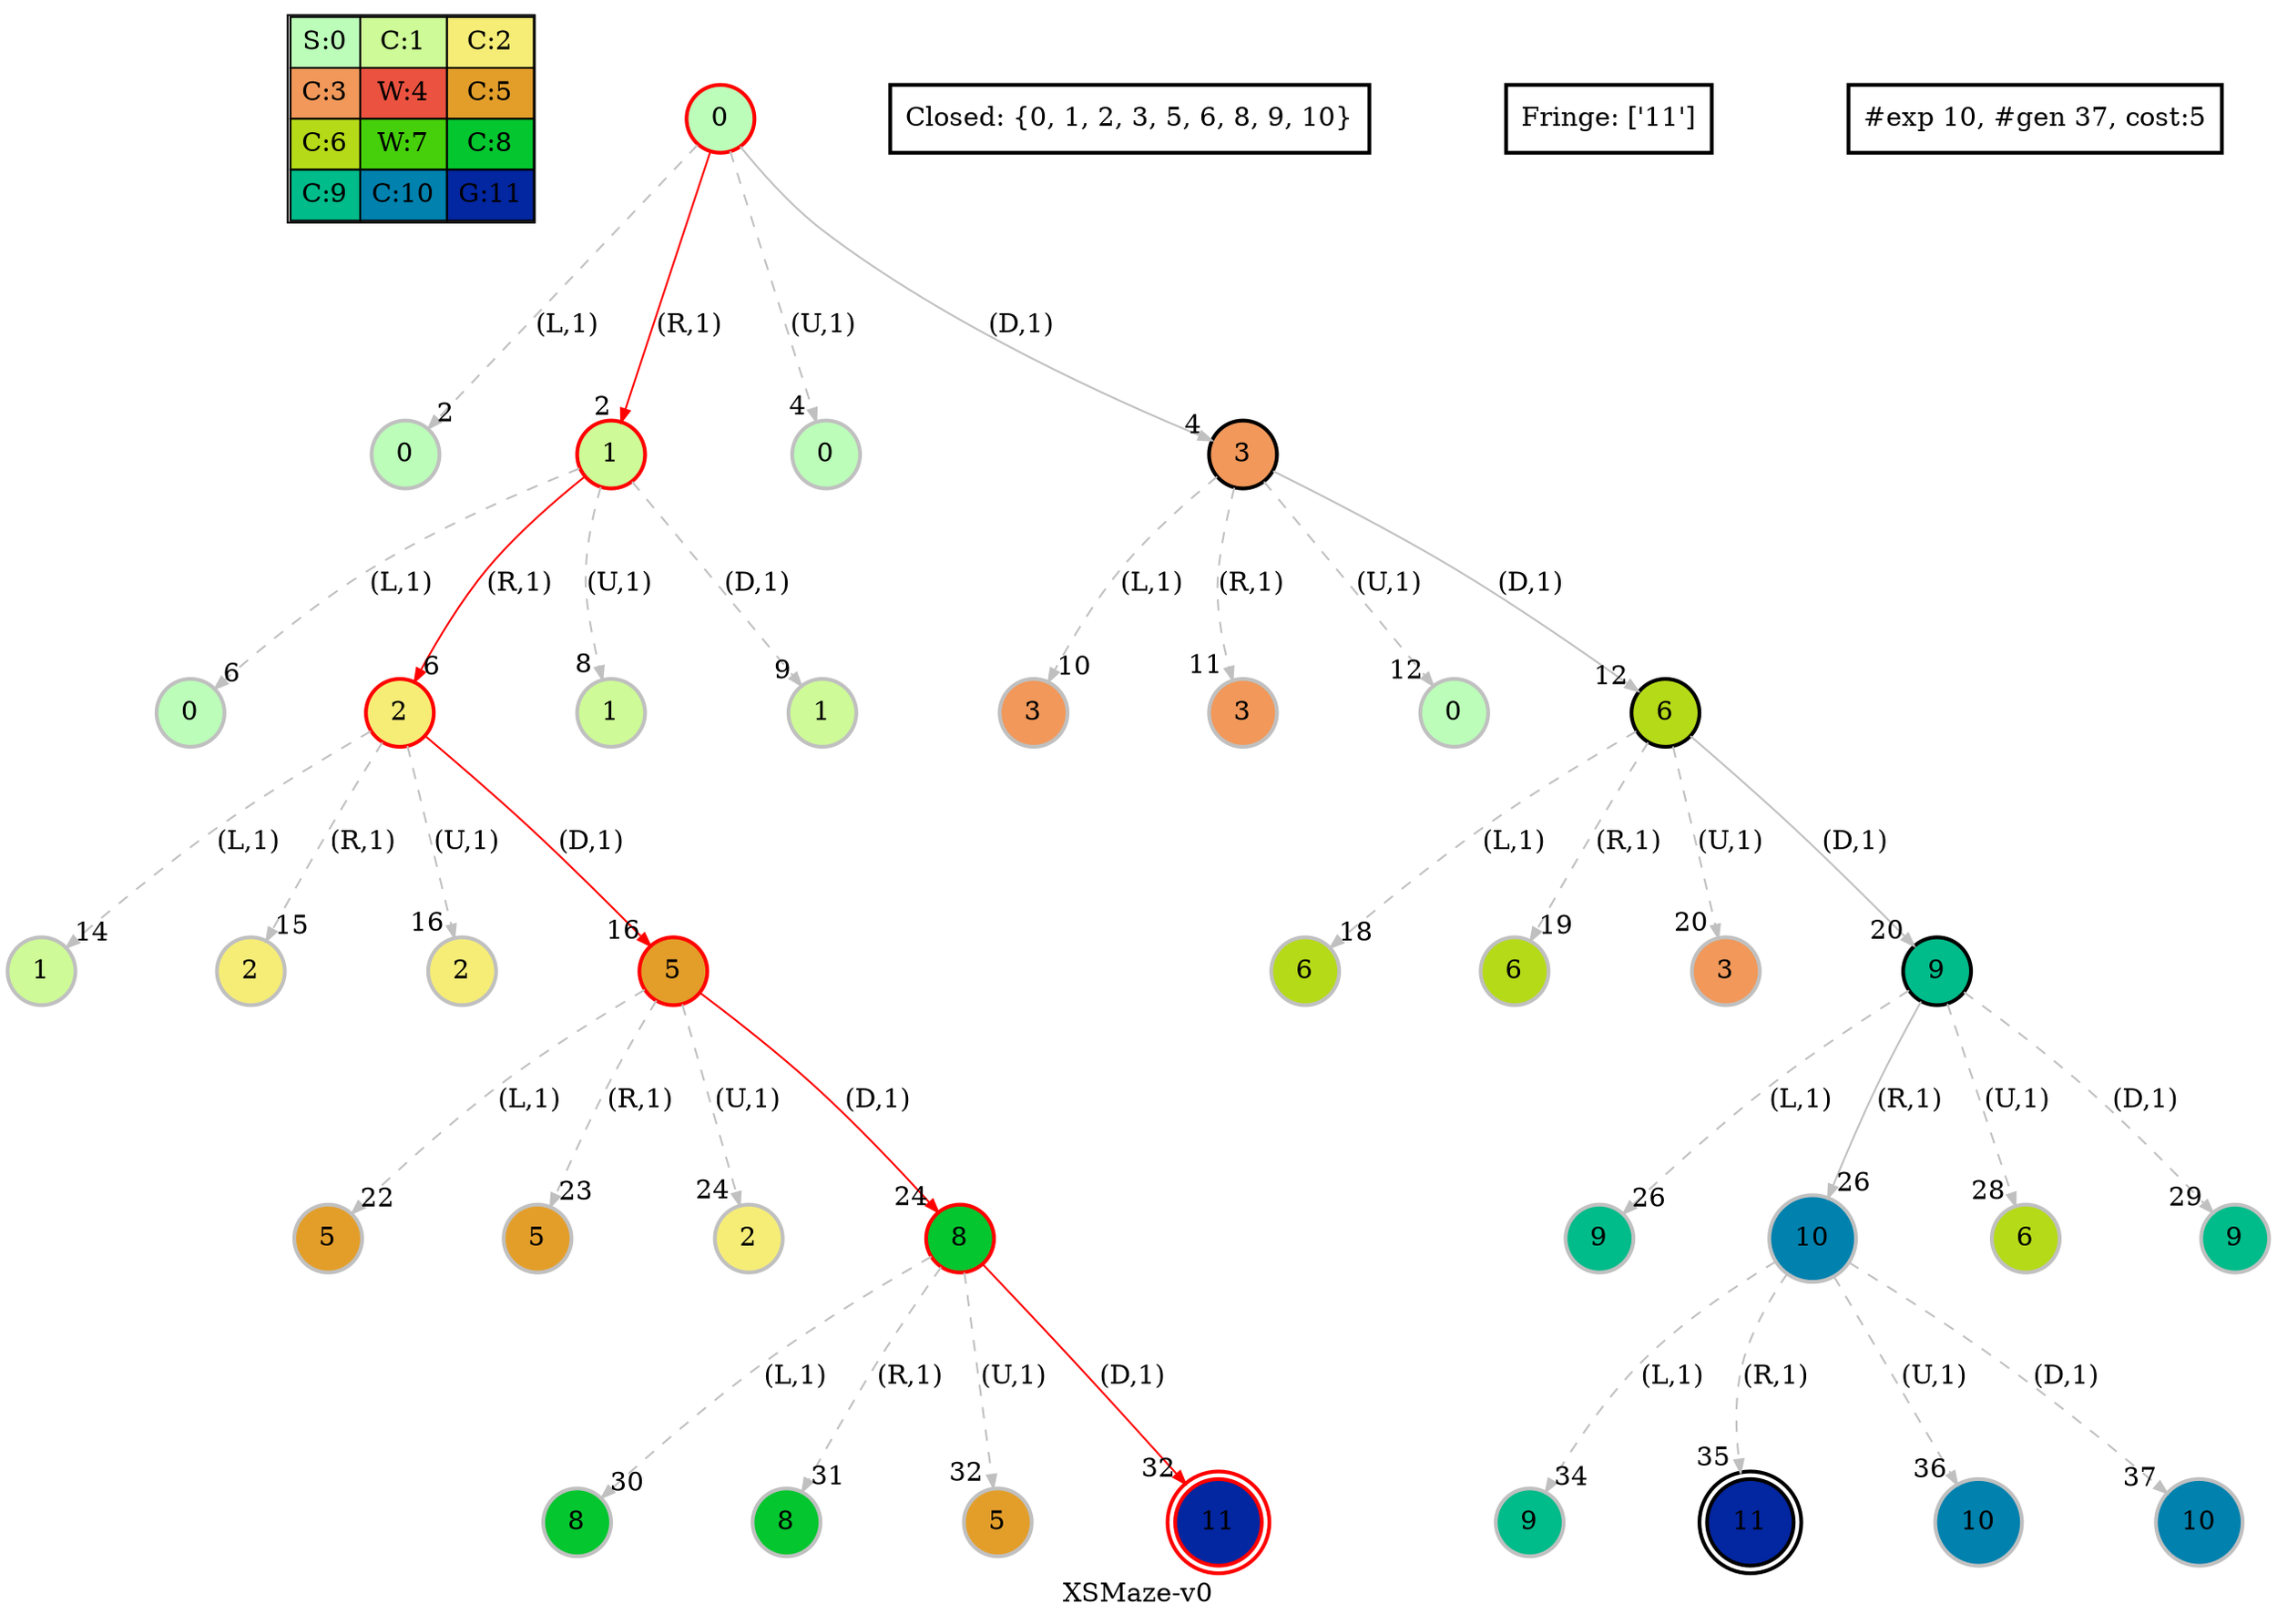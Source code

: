digraph XSMaze { label="XSMaze-v0" nodesep=1 ranksep="1.2" node [shape=circle penwidth=2] edge [arrowsize=0.7] 
subgraph MAP {label=Map;map [shape=plaintext label=<<table border="1" cellpadding="5" cellspacing="0" cellborder="1"><tr><td bgcolor="0.32745098 0.267733   0.99083125 1.        ">S:0</td><td bgcolor="0.24117647 0.39545121 0.97940977 1.        ">C:1</td><td bgcolor="0.15490196 0.51591783 0.96349314 1.        ">C:2</td></tr><tr><td bgcolor="0.06862745 0.62692381 0.94315443 1.        ">C:3</td><td bgcolor="0.01764706 0.72643357 0.91848699 1.        ">W:4</td><td bgcolor="0.10392157 0.81262237 0.88960401 1.        ">C:5</td></tr><tr><td bgcolor="0.19803922 0.88960401 0.8534438  1.        ">C:6</td><td bgcolor="0.28431373 0.94315443 0.81619691 1.        ">W:7</td><td bgcolor="0.37058824 0.97940977 0.77520398 1.        ">C:8</td></tr><tr><td bgcolor="0.45686275 0.99770518 0.73065313 1.        ">C:9</td><td bgcolor="0.54313725 0.99770518 0.68274886 1.        ">C:10</td><td bgcolor="0.62941176 0.97940977 0.63171101 1.        ">G:11</td></tr></table>>]} 
"0_0" [label="0" style=filled color=grey fillcolor="0.32745098 0.267733   0.99083125 1.        " ];
"0_0.0-0" [label="0" style=filled color=grey fillcolor="0.32745098 0.267733   0.99083125 1.        " ]; "0_0" -> "0_0.0-0" [label="(L,1)" headlabel=" 2 " style="dashed" color=grey ]; "0_c" [label="Closed: {0}" shape=box]; "0_fr" [label="Fringe: []" shape=box];
"0_0" [label="0" style=filled color=black color=red fillcolor="0.32745098 0.267733   0.99083125 1.        " ];"0_0.1-1" [label="1" style=filled color=grey color=red fillcolor="0.24117647 0.39545121 0.97940977 1.        " ]; "0_0" -> "0_0.1-1" [label="(R,1)" headlabel=" 2 " style="" color=grey color=red ]; "0_c" [label="Closed: {0}" shape=box]; "0_fr" [label="Fringe: []" shape=box];
"0_0.0-2" [label="0" style=filled color=grey fillcolor="0.32745098 0.267733   0.99083125 1.        " ]; "0_0" -> "0_0.0-2" [label="(U,1)" headlabel=" 4 " style="dashed" color=grey ]; "0_c" [label="Closed: {0}" shape=box]; "0_fr" [label="Fringe: ['1']" shape=box];
"0_0.3-3" [label="3" style=filled color=grey fillcolor="0.06862745 0.62692381 0.94315443 1.        " ]; "0_0" -> "0_0.3-3" [label="(D,1)" headlabel=" 4 " style="" color=grey ]; "0_c" [label="Closed: {0}" shape=box]; "0_fr" [label="Fringe: ['1']" shape=box];
"0_0.1.0-0" [label="0" style=filled color=grey fillcolor="0.32745098 0.267733   0.99083125 1.        " ]; "0_0.1-1" -> "0_0.1.0-0" [label="(L,1)" headlabel=" 6 " style="dashed" color=grey ]; "0_c" [label="Closed: {0, 1}" shape=box]; "0_fr" [label="Fringe: ['3']" shape=box];
"0_0.1-1" [label="1" style=filled color=black color=red fillcolor="0.24117647 0.39545121 0.97940977 1.        " ];"0_0.1.2-1" [label="2" style=filled color=grey color=red fillcolor="0.15490196 0.51591783 0.96349314 1.        " ]; "0_0.1-1" -> "0_0.1.2-1" [label="(R,1)" headlabel=" 6 " style="" color=grey color=red ]; "0_c" [label="Closed: {0, 1}" shape=box]; "0_fr" [label="Fringe: ['3']" shape=box];
"0_0.1.1-2" [label="1" style=filled color=grey fillcolor="0.24117647 0.39545121 0.97940977 1.        " ]; "0_0.1-1" -> "0_0.1.1-2" [label="(U,1)" headlabel=" 8 " style="dashed" color=grey ]; "0_c" [label="Closed: {0, 1}" shape=box]; "0_fr" [label="Fringe: ['3', '2']" shape=box];
"0_0.1.1-3" [label="1" style=filled color=grey fillcolor="0.24117647 0.39545121 0.97940977 1.        " ]; "0_0.1-1" -> "0_0.1.1-3" [label="(D,1)" headlabel=" 9 " style="dashed" color=grey ]; "0_c" [label="Closed: {0, 1}" shape=box]; "0_fr" [label="Fringe: ['3', '2']" shape=box];
"0_0.3.3-0" [label="3" style=filled color=grey fillcolor="0.06862745 0.62692381 0.94315443 1.        " ]; "0_0.3-3" -> "0_0.3.3-0" [label="(L,1)" headlabel=" 10 " style="dashed" color=grey ]; "0_c" [label="Closed: {0, 1, 3}" shape=box]; "0_fr" [label="Fringe: ['2']" shape=box];
"0_0.3.3-1" [label="3" style=filled color=grey fillcolor="0.06862745 0.62692381 0.94315443 1.        " ]; "0_0.3-3" -> "0_0.3.3-1" [label="(R,1)" headlabel=" 11 " style="dashed" color=grey ]; "0_c" [label="Closed: {0, 1, 3}" shape=box]; "0_fr" [label="Fringe: ['2']" shape=box];
"0_0.3.0-2" [label="0" style=filled color=grey fillcolor="0.32745098 0.267733   0.99083125 1.        " ]; "0_0.3-3" -> "0_0.3.0-2" [label="(U,1)" headlabel=" 12 " style="dashed" color=grey ]; "0_c" [label="Closed: {0, 1, 3}" shape=box]; "0_fr" [label="Fringe: ['2']" shape=box];
"0_0.3-3" [label="3" style=filled color=black fillcolor="0.06862745 0.62692381 0.94315443 1.        " ];"0_0.3.6-3" [label="6" style=filled color=grey fillcolor="0.19803922 0.88960401 0.8534438  1.        " ]; "0_0.3-3" -> "0_0.3.6-3" [label="(D,1)" headlabel=" 12 " style="" color=grey ]; "0_c" [label="Closed: {0, 1, 3}" shape=box]; "0_fr" [label="Fringe: ['2']" shape=box];
"0_0.1.2.1-0" [label="1" style=filled color=grey fillcolor="0.24117647 0.39545121 0.97940977 1.        " ]; "0_0.1.2-1" -> "0_0.1.2.1-0" [label="(L,1)" headlabel=" 14 " style="dashed" color=grey ]; "0_c" [label="Closed: {0, 1, 2, 3}" shape=box]; "0_fr" [label="Fringe: ['6']" shape=box];
"0_0.1.2.2-1" [label="2" style=filled color=grey fillcolor="0.15490196 0.51591783 0.96349314 1.        " ]; "0_0.1.2-1" -> "0_0.1.2.2-1" [label="(R,1)" headlabel=" 15 " style="dashed" color=grey ]; "0_c" [label="Closed: {0, 1, 2, 3}" shape=box]; "0_fr" [label="Fringe: ['6']" shape=box];
"0_0.1.2.2-2" [label="2" style=filled color=grey fillcolor="0.15490196 0.51591783 0.96349314 1.        " ]; "0_0.1.2-1" -> "0_0.1.2.2-2" [label="(U,1)" headlabel=" 16 " style="dashed" color=grey ]; "0_c" [label="Closed: {0, 1, 2, 3}" shape=box]; "0_fr" [label="Fringe: ['6']" shape=box];
"0_0.1.2-1" [label="2" style=filled color=black color=red fillcolor="0.15490196 0.51591783 0.96349314 1.        " ];"0_0.1.2.5-3" [label="5" style=filled color=grey color=red fillcolor="0.10392157 0.81262237 0.88960401 1.        " ]; "0_0.1.2-1" -> "0_0.1.2.5-3" [label="(D,1)" headlabel=" 16 " style="" color=grey color=red ]; "0_c" [label="Closed: {0, 1, 2, 3}" shape=box]; "0_fr" [label="Fringe: ['6']" shape=box];
"0_0.3.6.6-0" [label="6" style=filled color=grey fillcolor="0.19803922 0.88960401 0.8534438  1.        " ]; "0_0.3.6-3" -> "0_0.3.6.6-0" [label="(L,1)" headlabel=" 18 " style="dashed" color=grey ]; "0_c" [label="Closed: {0, 1, 2, 3, 6}" shape=box]; "0_fr" [label="Fringe: ['5']" shape=box];
"0_0.3.6.6-1" [label="6" style=filled color=grey fillcolor="0.19803922 0.88960401 0.8534438  1.        " ]; "0_0.3.6-3" -> "0_0.3.6.6-1" [label="(R,1)" headlabel=" 19 " style="dashed" color=grey ]; "0_c" [label="Closed: {0, 1, 2, 3, 6}" shape=box]; "0_fr" [label="Fringe: ['5']" shape=box];
"0_0.3.6.3-2" [label="3" style=filled color=grey fillcolor="0.06862745 0.62692381 0.94315443 1.        " ]; "0_0.3.6-3" -> "0_0.3.6.3-2" [label="(U,1)" headlabel=" 20 " style="dashed" color=grey ]; "0_c" [label="Closed: {0, 1, 2, 3, 6}" shape=box]; "0_fr" [label="Fringe: ['5']" shape=box];
"0_0.3.6-3" [label="6" style=filled color=black fillcolor="0.19803922 0.88960401 0.8534438  1.        " ];"0_0.3.6.9-3" [label="9" style=filled color=grey fillcolor="0.45686275 0.99770518 0.73065313 1.        " ]; "0_0.3.6-3" -> "0_0.3.6.9-3" [label="(D,1)" headlabel=" 20 " style="" color=grey ]; "0_c" [label="Closed: {0, 1, 2, 3, 6}" shape=box]; "0_fr" [label="Fringe: ['5']" shape=box];
"0_0.1.2.5.5-0" [label="5" style=filled color=grey fillcolor="0.10392157 0.81262237 0.88960401 1.        " ]; "0_0.1.2.5-3" -> "0_0.1.2.5.5-0" [label="(L,1)" headlabel=" 22 " style="dashed" color=grey ]; "0_c" [label="Closed: {0, 1, 2, 3, 5, 6}" shape=box]; "0_fr" [label="Fringe: ['9']" shape=box];
"0_0.1.2.5.5-1" [label="5" style=filled color=grey fillcolor="0.10392157 0.81262237 0.88960401 1.        " ]; "0_0.1.2.5-3" -> "0_0.1.2.5.5-1" [label="(R,1)" headlabel=" 23 " style="dashed" color=grey ]; "0_c" [label="Closed: {0, 1, 2, 3, 5, 6}" shape=box]; "0_fr" [label="Fringe: ['9']" shape=box];
"0_0.1.2.5.2-2" [label="2" style=filled color=grey fillcolor="0.15490196 0.51591783 0.96349314 1.        " ]; "0_0.1.2.5-3" -> "0_0.1.2.5.2-2" [label="(U,1)" headlabel=" 24 " style="dashed" color=grey ]; "0_c" [label="Closed: {0, 1, 2, 3, 5, 6}" shape=box]; "0_fr" [label="Fringe: ['9']" shape=box];
"0_0.1.2.5-3" [label="5" style=filled color=black color=red fillcolor="0.10392157 0.81262237 0.88960401 1.        " ];"0_0.1.2.5.8-3" [label="8" style=filled color=grey color=red fillcolor="0.37058824 0.97940977 0.77520398 1.        " ]; "0_0.1.2.5-3" -> "0_0.1.2.5.8-3" [label="(D,1)" headlabel=" 24 " style="" color=grey color=red ]; "0_c" [label="Closed: {0, 1, 2, 3, 5, 6}" shape=box]; "0_fr" [label="Fringe: ['9']" shape=box];
"0_0.3.6.9.9-0" [label="9" style=filled color=grey fillcolor="0.45686275 0.99770518 0.73065313 1.        " ]; "0_0.3.6.9-3" -> "0_0.3.6.9.9-0" [label="(L,1)" headlabel=" 26 " style="dashed" color=grey ]; "0_c" [label="Closed: {0, 1, 2, 3, 5, 6, 9}" shape=box]; "0_fr" [label="Fringe: ['8']" shape=box];
"0_0.3.6.9-3" [label="9" style=filled color=black fillcolor="0.45686275 0.99770518 0.73065313 1.        " ];"0_0.3.6.9.10-1" [label="10" style=filled color=grey fillcolor="0.54313725 0.99770518 0.68274886 1.        " ]; "0_0.3.6.9-3" -> "0_0.3.6.9.10-1" [label="(R,1)" headlabel=" 26 " style="" color=grey ]; "0_c" [label="Closed: {0, 1, 2, 3, 5, 6, 9}" shape=box]; "0_fr" [label="Fringe: ['8']" shape=box];
"0_0.3.6.9.6-2" [label="6" style=filled color=grey fillcolor="0.19803922 0.88960401 0.8534438  1.        " ]; "0_0.3.6.9-3" -> "0_0.3.6.9.6-2" [label="(U,1)" headlabel=" 28 " style="dashed" color=grey ]; "0_c" [label="Closed: {0, 1, 2, 3, 5, 6, 9}" shape=box]; "0_fr" [label="Fringe: ['8', '10']" shape=box];
"0_0.3.6.9.9-3" [label="9" style=filled color=grey fillcolor="0.45686275 0.99770518 0.73065313 1.        " ]; "0_0.3.6.9-3" -> "0_0.3.6.9.9-3" [label="(D,1)" headlabel=" 29 " style="dashed" color=grey ]; "0_c" [label="Closed: {0, 1, 2, 3, 5, 6, 9}" shape=box]; "0_fr" [label="Fringe: ['8', '10']" shape=box];
"0_0.1.2.5.8.8-0" [label="8" style=filled color=grey fillcolor="0.37058824 0.97940977 0.77520398 1.        " ]; "0_0.1.2.5.8-3" -> "0_0.1.2.5.8.8-0" [label="(L,1)" headlabel=" 30 " style="dashed" color=grey ]; "0_c" [label="Closed: {0, 1, 2, 3, 5, 6, 8, 9}" shape=box]; "0_fr" [label="Fringe: ['10']" shape=box];
"0_0.1.2.5.8.8-1" [label="8" style=filled color=grey fillcolor="0.37058824 0.97940977 0.77520398 1.        " ]; "0_0.1.2.5.8-3" -> "0_0.1.2.5.8.8-1" [label="(R,1)" headlabel=" 31 " style="dashed" color=grey ]; "0_c" [label="Closed: {0, 1, 2, 3, 5, 6, 8, 9}" shape=box]; "0_fr" [label="Fringe: ['10']" shape=box];
"0_0.1.2.5.8.5-2" [label="5" style=filled color=grey fillcolor="0.10392157 0.81262237 0.88960401 1.        " ]; "0_0.1.2.5.8-3" -> "0_0.1.2.5.8.5-2" [label="(U,1)" headlabel=" 32 " style="dashed" color=grey ]; "0_c" [label="Closed: {0, 1, 2, 3, 5, 6, 8, 9}" shape=box]; "0_fr" [label="Fringe: ['10']" shape=box];
"0_0.1.2.5.8-3" [label="8" style=filled color=black color=red fillcolor="0.37058824 0.97940977 0.77520398 1.        " ];"0_0.1.2.5.8.11-3" [label="11" style=filled color=black color=red fillcolor="0.62941176 0.97940977 0.63171101 1.        " peripheries=2 /*GOALSTATE*/]; "0_0.1.2.5.8-3" -> "0_0.1.2.5.8.11-3" [label="(D,1)" headlabel=" 32 " style="" color=grey color=red ]; "0_c" [label="Closed: {0, 1, 2, 3, 5, 6, 8, 9}" shape=box]; "0_fr" [label="Fringe: ['10']" shape=box];
"0_0.3.6.9.10.9-0" [label="9" style=filled color=grey fillcolor="0.45686275 0.99770518 0.73065313 1.        " ]; "0_0.3.6.9.10-1" -> "0_0.3.6.9.10.9-0" [label="(L,1)" headlabel=" 34 " style="dashed" color=grey ]; "0_c" [label="Closed: {0, 1, 2, 3, 5, 6, 8, 9, 10}" shape=box]; "0_fr" [label="Fringe: ['11']" shape=box];
"0_0.3.6.9.10.11-1" [label="11" style=filled color=black fillcolor="0.62941176 0.97940977 0.63171101 1.        " peripheries=2 /*GOALSTATE*/]; "0_0.3.6.9.10-1" -> "0_0.3.6.9.10.11-1" [label="(R,1)" headlabel=" 35 " style="dashed" color=grey ]; "0_c" [label="Closed: {0, 1, 2, 3, 5, 6, 8, 9, 10}" shape=box]; "0_fr" [label="Fringe: ['11']" shape=box];
"0_0.3.6.9.10.10-2" [label="10" style=filled color=grey fillcolor="0.54313725 0.99770518 0.68274886 1.        " ]; "0_0.3.6.9.10-1" -> "0_0.3.6.9.10.10-2" [label="(U,1)" headlabel=" 36 " style="dashed" color=grey ]; "0_c" [label="Closed: {0, 1, 2, 3, 5, 6, 8, 9, 10}" shape=box]; "0_fr" [label="Fringe: ['11']" shape=box];
"0_0.3.6.9.10.10-3" [label="10" style=filled color=grey fillcolor="0.54313725 0.99770518 0.68274886 1.        " ]; "0_0.3.6.9.10-1" -> "0_0.3.6.9.10.10-3" [label="(D,1)" headlabel=" 37 " style="dashed" color=grey ]; "0_c" [label="Closed: {0, 1, 2, 3, 5, 6, 8, 9, 10}" shape=box]; "0_fr" [label="Fringe: ['11']" shape=box]
"#exp 10, #gen 37, cost:5" [ shape=box ]; }
